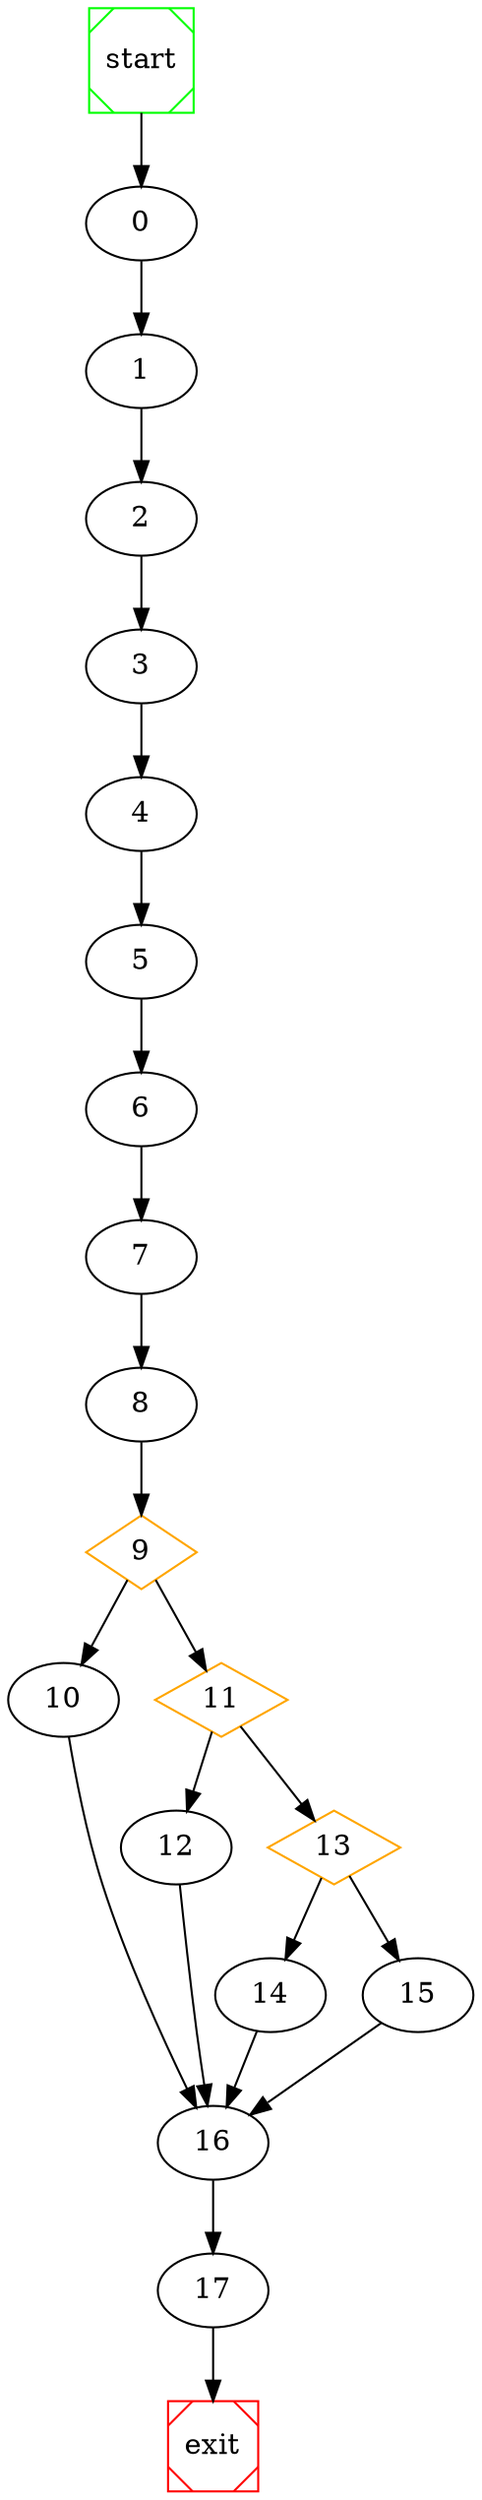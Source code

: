 # dot file created at runtime

digraph G {
	start -> 0;
	0 -> 1 ;
	1 -> 2 ;
	2 -> 3 ;
	3 -> 4 ;
	4 -> 5 ;
	5 -> 6 ;
	6 -> 7 ;
	7 -> 8 ;
	9 [shape=diamond, color=orange] ;
	9 -> 10 ;
	11 [shape=diamond, color=orange] ;
	9 -> 11 ;
	11 -> 12 ;
	13 [shape=diamond, color=orange] ;
	11 -> 13 ;
	13 -> 14 ;
	13 -> 15 ;
	8 -> 9 ;
	15 -> 16 ;
	12 -> 16 ;
	14 -> 16 ;
	10 -> 16 ;
	16 -> 17 ;
	17 -> exit;

	start [shape=Msquare, color=green];
	exit [shape=Msquare, color=red];
}